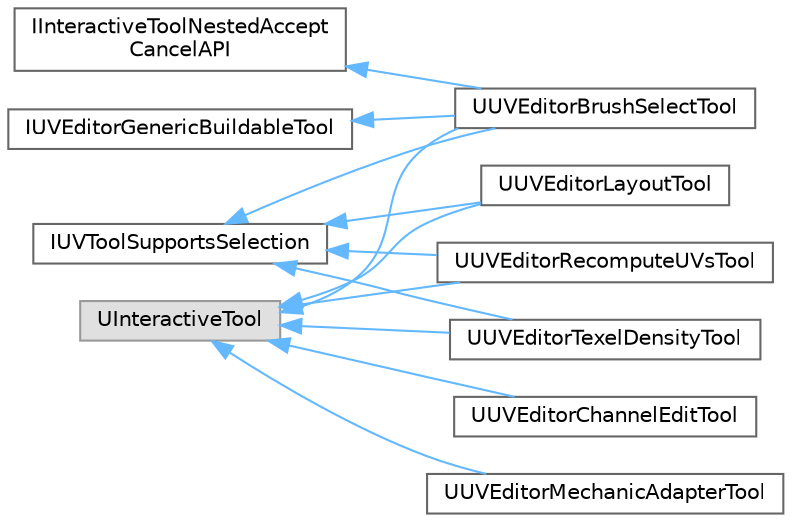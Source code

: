 digraph "Graphical Class Hierarchy"
{
 // INTERACTIVE_SVG=YES
 // LATEX_PDF_SIZE
  bgcolor="transparent";
  edge [fontname=Helvetica,fontsize=10,labelfontname=Helvetica,labelfontsize=10];
  node [fontname=Helvetica,fontsize=10,shape=box,height=0.2,width=0.4];
  rankdir="LR";
  Node0 [id="Node000000",label="IInteractiveToolNestedAccept\lCancelAPI",height=0.2,width=0.4,color="grey40", fillcolor="white", style="filled",URL="$d8/dc3/classIInteractiveToolNestedAcceptCancelAPI.html",tooltip="IInteractiveToolNestedAcceptCancelAPI provides an API for a Tool to publish intent and ability to Acc..."];
  Node0 -> Node1 [id="edge5453_Node000000_Node000001",dir="back",color="steelblue1",style="solid",tooltip=" "];
  Node1 [id="Node000001",label="UUVEditorBrushSelectTool",height=0.2,width=0.4,color="grey40", fillcolor="white", style="filled",URL="$d6/daa/classUUVEditorBrushSelectTool.html",tooltip="The brush select tool allows for brush selection of triangles on the unwrap or the live preview."];
  Node2 [id="Node000002",label="IUVEditorGenericBuildableTool",height=0.2,width=0.4,color="grey40", fillcolor="white", style="filled",URL="$da/da2/classIUVEditorGenericBuildableTool.html",tooltip="UObject for IUVEditorGenericBuildableTool."];
  Node2 -> Node1 [id="edge5454_Node000002_Node000001",dir="back",color="steelblue1",style="solid",tooltip=" "];
  Node3 [id="Node000003",label="IUVToolSupportsSelection",height=0.2,width=0.4,color="grey40", fillcolor="white", style="filled",URL="$dd/dc3/classIUVToolSupportsSelection.html",tooltip="API for dealing with mode-level selection in the UV editor."];
  Node3 -> Node1 [id="edge5455_Node000003_Node000001",dir="back",color="steelblue1",style="solid",tooltip=" "];
  Node3 -> Node4 [id="edge5456_Node000003_Node000004",dir="back",color="steelblue1",style="solid",tooltip=" "];
  Node4 [id="Node000004",label="UUVEditorLayoutTool",height=0.2,width=0.4,color="grey40", fillcolor="white", style="filled",URL="$d4/d83/classUUVEditorLayoutTool.html",tooltip=" "];
  Node3 -> Node8 [id="edge5457_Node000003_Node000008",dir="back",color="steelblue1",style="solid",tooltip=" "];
  Node8 [id="Node000008",label="UUVEditorRecomputeUVsTool",height=0.2,width=0.4,color="grey40", fillcolor="white", style="filled",URL="$df/df7/classUUVEditorRecomputeUVsTool.html",tooltip="UUVEditorRecomputeUVsTool Recomputes UVs based on existing segmentations of the mesh."];
  Node3 -> Node9 [id="edge5458_Node000003_Node000009",dir="back",color="steelblue1",style="solid",tooltip=" "];
  Node9 [id="Node000009",label="UUVEditorTexelDensityTool",height=0.2,width=0.4,color="grey40", fillcolor="white", style="filled",URL="$d8/d02/classUUVEditorTexelDensityTool.html",tooltip="UUVEditorRecomputeUVsTool Recomputes UVs based on existing segmentations of the mesh."];
  Node5 [id="Node000005",label="UInteractiveTool",height=0.2,width=0.4,color="grey60", fillcolor="#E0E0E0", style="filled",tooltip=" "];
  Node5 -> Node1 [id="edge5459_Node000005_Node000001",dir="back",color="steelblue1",style="solid",tooltip=" "];
  Node5 -> Node6 [id="edge5460_Node000005_Node000006",dir="back",color="steelblue1",style="solid",tooltip=" "];
  Node6 [id="Node000006",label="UUVEditorChannelEditTool",height=0.2,width=0.4,color="grey40", fillcolor="white", style="filled",URL="$d5/d54/classUUVEditorChannelEditTool.html",tooltip=" "];
  Node5 -> Node4 [id="edge5461_Node000005_Node000004",dir="back",color="steelblue1",style="solid",tooltip=" "];
  Node5 -> Node7 [id="edge5462_Node000005_Node000007",dir="back",color="steelblue1",style="solid",tooltip=" "];
  Node7 [id="Node000007",label="UUVEditorMechanicAdapterTool",height=0.2,width=0.4,color="grey40", fillcolor="white", style="filled",URL="$db/d66/classUUVEditorMechanicAdapterTool.html",tooltip="This is a dummy tool that only exists to make it possible for mechanics to be used in outside of an a..."];
  Node5 -> Node8 [id="edge5463_Node000005_Node000008",dir="back",color="steelblue1",style="solid",tooltip=" "];
  Node5 -> Node9 [id="edge5464_Node000005_Node000009",dir="back",color="steelblue1",style="solid",tooltip=" "];
}
